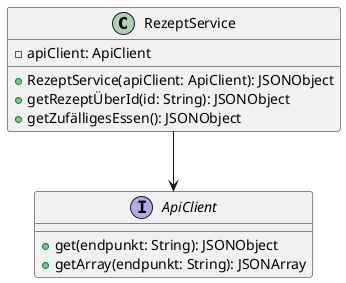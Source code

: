 @startuml Geringe Kopplung
class RezeptService {
    - apiClient: ApiClient

    + RezeptService(apiClient: ApiClient): JSONObject 
    + getRezeptÜberId(id: String): JSONObject 
    + getZufälligesEssen(): JSONObject
}

interface ApiClient {
    + get(endpunkt: String): JSONObject
    + getArray(endpunkt: String): JSONArray
}

RezeptService --> ApiClient
@enduml
